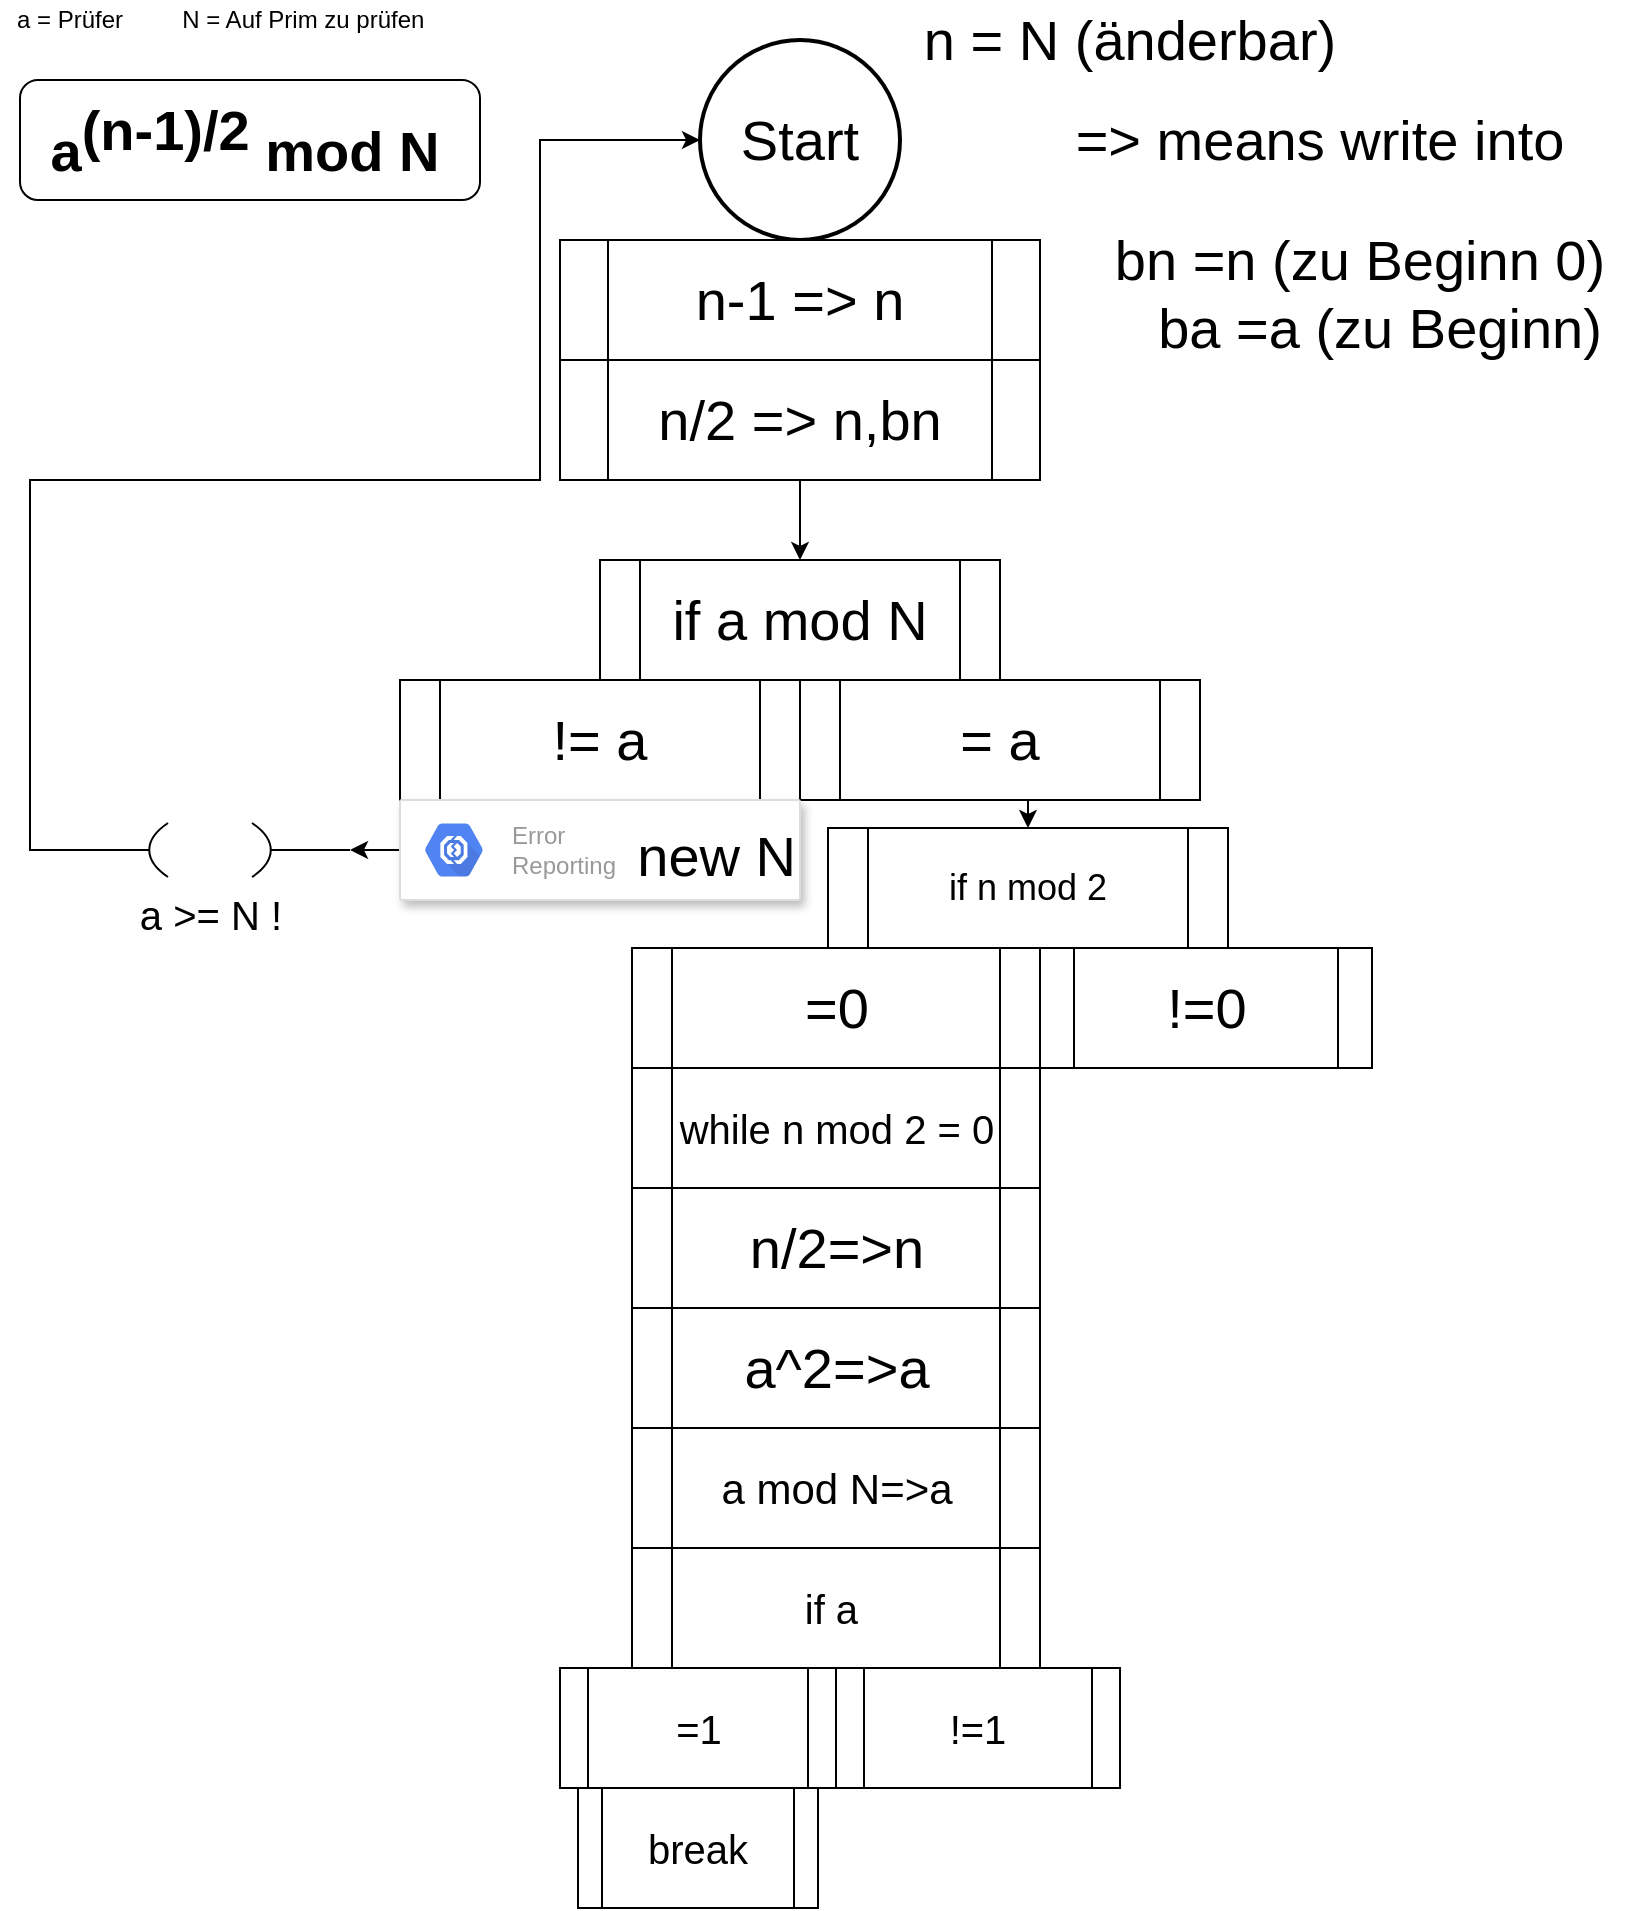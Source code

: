 <mxfile type="github" version="11.2.8" pages="1"><diagram id="zgwMHXzQ2P-QVubetHBE" name="Page-1"><mxGraphModel grid="1" shadow="0" math="0" pageHeight="1169" pageWidth="827" pageScale="1" page="1" fold="1" arrows="1" connect="1" tooltips="1" guides="1" gridSize="10" dy="746" dx="1408"><root><mxCell id="0"/><mxCell id="1" parent="0"/><mxCell id="0o_3q9o0OGSkOenmwoAs-1" value="a = Prüfer" parent="1" style="text;html=1;strokeColor=none;fillColor=none;align=center;verticalAlign=middle;whiteSpace=wrap;rounded=0;" vertex="1"><mxGeometry as="geometry" width="70" height="20"/></mxCell><mxCell id="0o_3q9o0OGSkOenmwoAs-4" value="&amp;nbsp;N = Auf Prim zu prüfen" parent="1" style="text;html=1;strokeColor=none;fillColor=none;align=center;verticalAlign=middle;whiteSpace=wrap;rounded=0;" vertex="1"><mxGeometry as="geometry" width="140" height="20" x="80"/></mxCell><mxCell id="0o_3q9o0OGSkOenmwoAs-5" value="" parent="1" style="rounded=1;whiteSpace=wrap;html=1;" vertex="1"><mxGeometry as="geometry" width="230" height="60" x="10" y="40"/></mxCell><mxCell id="0o_3q9o0OGSkOenmwoAs-6" value="a&lt;sup style=&quot;font-size: 28px&quot;&gt;(n-1)/2&lt;/sup&gt; mod N" parent="1" style="text;html=1;strokeColor=none;fillColor=none;align=center;verticalAlign=middle;whiteSpace=wrap;rounded=0;fontSize=28;fontStyle=1" vertex="1"><mxGeometry as="geometry" width="215" height="40" x="15" y="50"/></mxCell><mxCell id="0o_3q9o0OGSkOenmwoAs-7" value="Start" parent="1" style="strokeWidth=2;html=1;shape=mxgraph.flowchart.start_2;whiteSpace=wrap;fontSize=28;" vertex="1"><mxGeometry as="geometry" width="100" height="100" x="350" y="20"/></mxCell><mxCell id="0o_3q9o0OGSkOenmwoAs-17" value="n-1 =&amp;gt; n" parent="1" style="shape=process;whiteSpace=wrap;html=1;backgroundOutline=1;fontSize=28;" vertex="1"><mxGeometry as="geometry" width="240" height="60" x="280" y="120"/></mxCell><mxCell id="0o_3q9o0OGSkOenmwoAs-24" parent="1" style="edgeStyle=orthogonalEdgeStyle;rounded=0;orthogonalLoop=1;jettySize=auto;html=1;exitX=0.5;exitY=1;exitDx=0;exitDy=0;entryX=0.5;entryY=0;entryDx=0;entryDy=0;fontSize=28;" edge="1" source="0o_3q9o0OGSkOenmwoAs-19" target="0o_3q9o0OGSkOenmwoAs-22"><mxGeometry as="geometry" relative="1"/></mxCell><mxCell id="0o_3q9o0OGSkOenmwoAs-19" value="n/2 =&amp;gt; n,bn" parent="1" style="shape=process;whiteSpace=wrap;html=1;backgroundOutline=1;fontSize=28;" vertex="1"><mxGeometry as="geometry" width="240" height="60" x="280" y="180"/></mxCell><mxCell id="0o_3q9o0OGSkOenmwoAs-20" value="n = N (änderbar)" parent="1" style="text;html=1;strokeColor=none;fillColor=none;align=center;verticalAlign=middle;whiteSpace=wrap;rounded=0;fontSize=28;" vertex="1"><mxGeometry as="geometry" width="210" height="20" x="460" y="10"/></mxCell><mxCell id="0o_3q9o0OGSkOenmwoAs-22" value="if a mod N" parent="1" style="shape=process;whiteSpace=wrap;html=1;backgroundOutline=1;fontSize=28;" vertex="1"><mxGeometry as="geometry" width="200" height="60" x="300" y="280"/></mxCell><mxCell id="0o_3q9o0OGSkOenmwoAs-25" value="!= a" parent="1" style="shape=process;whiteSpace=wrap;html=1;backgroundOutline=1;fontSize=28;" vertex="1"><mxGeometry as="geometry" width="200" height="60" x="200" y="340"/></mxCell><mxCell id="OPWYqZOCJRMHsNp4jRga-1" parent="1" style="edgeStyle=orthogonalEdgeStyle;rounded=0;orthogonalLoop=1;jettySize=auto;html=1;exitX=0.5;exitY=1;exitDx=0;exitDy=0;entryX=0.5;entryY=0;entryDx=0;entryDy=0;" edge="1" source="0o_3q9o0OGSkOenmwoAs-27" target="0o_3q9o0OGSkOenmwoAs-37"><mxGeometry as="geometry" relative="1"/></mxCell><mxCell id="0o_3q9o0OGSkOenmwoAs-27" value="= a" parent="1" style="shape=process;whiteSpace=wrap;html=1;backgroundOutline=1;fontSize=28;" vertex="1"><mxGeometry as="geometry" width="200" height="60" x="400" y="340"/></mxCell><mxCell id="OPWYqZOCJRMHsNp4jRga-7" parent="1" style="edgeStyle=orthogonalEdgeStyle;rounded=0;orthogonalLoop=1;jettySize=auto;html=1;exitX=0;exitY=0.5;exitDx=0;exitDy=0;entryX=1;entryY=0.5;entryDx=0;entryDy=0;entryPerimeter=0;fontSize=20;" edge="1" source="0o_3q9o0OGSkOenmwoAs-28" target="OPWYqZOCJRMHsNp4jRga-3"><mxGeometry as="geometry" relative="1"/></mxCell><mxCell id="0o_3q9o0OGSkOenmwoAs-28" value="new N" parent="1" style="strokeColor=#dddddd;fillColor=#ffffff;shadow=1;strokeWidth=1;rounded=1;absoluteArcSize=1;arcSize=2;fontSize=28;align=right;" vertex="1"><mxGeometry as="geometry" width="200" height="50" x="200" y="400"/></mxCell><mxCell id="0o_3q9o0OGSkOenmwoAs-29" value="Error&#10;Reporting" parent="0o_3q9o0OGSkOenmwoAs-28" style="dashed=0;connectable=0;html=1;fillColor=#5184F3;strokeColor=none;shape=mxgraph.gcp2.hexIcon;prIcon=error_reporting;part=1;labelPosition=right;verticalLabelPosition=middle;align=left;verticalAlign=middle;spacingLeft=5;fontColor=#999999;fontSize=12;" vertex="1"><mxGeometry as="geometry" width="44" height="39" y="0.5" relative="1"><mxPoint as="offset" x="5" y="-19.5"/></mxGeometry></mxCell><mxCell id="0o_3q9o0OGSkOenmwoAs-36" value="=&amp;gt; means write into" parent="1" style="text;html=1;strokeColor=none;fillColor=none;align=center;verticalAlign=middle;whiteSpace=wrap;rounded=0;fontSize=28;" vertex="1"><mxGeometry as="geometry" width="260" height="20" x="530" y="60"/></mxCell><mxCell id="0o_3q9o0OGSkOenmwoAs-37" value="&lt;div align=&quot;center&quot; style=&quot;font-size: 18px&quot;&gt;if n mod 2&lt;/div&gt;" parent="1" style="shape=process;whiteSpace=wrap;html=1;backgroundOutline=1;fontSize=28;align=center;" vertex="1"><mxGeometry as="geometry" width="200" height="60" x="414" y="414"/></mxCell><mxCell id="0o_3q9o0OGSkOenmwoAs-38" value="bn =n (zu Beginn 0)" parent="1" style="text;html=1;strokeColor=none;fillColor=none;align=center;verticalAlign=middle;whiteSpace=wrap;rounded=0;fontSize=28;" vertex="1"><mxGeometry as="geometry" width="260" height="20" x="550" y="120"/></mxCell><mxCell id="0o_3q9o0OGSkOenmwoAs-39" value="&lt;div align=&quot;center&quot;&gt;=0&lt;/div&gt;" parent="1" style="shape=process;whiteSpace=wrap;html=1;backgroundOutline=1;fontSize=28;align=center;" vertex="1"><mxGeometry as="geometry" width="204" height="60" x="316" y="474"/></mxCell><mxCell id="0o_3q9o0OGSkOenmwoAs-40" value="&lt;div align=&quot;center&quot;&gt;!=0&lt;/div&gt;" parent="1" style="shape=process;whiteSpace=wrap;html=1;backgroundOutline=1;fontSize=28;align=center;" vertex="1"><mxGeometry as="geometry" width="166" height="60" x="520" y="474"/></mxCell><mxCell id="0o_3q9o0OGSkOenmwoAs-41" value="&lt;div align=&quot;center&quot;&gt;n/2=&amp;gt;n&lt;/div&gt;" parent="1" style="shape=process;whiteSpace=wrap;html=1;backgroundOutline=1;fontSize=28;align=center;" vertex="1"><mxGeometry as="geometry" width="204" height="60" x="316" y="594"/></mxCell><mxCell id="0o_3q9o0OGSkOenmwoAs-42" value="&lt;div align=&quot;center&quot;&gt;a^2=&amp;gt;a&lt;/div&gt;" parent="1" style="shape=process;whiteSpace=wrap;html=1;backgroundOutline=1;fontSize=28;align=center;" vertex="1"><mxGeometry as="geometry" width="204" height="60" x="316" y="654"/></mxCell><mxCell id="0o_3q9o0OGSkOenmwoAs-43" value="ba =a (zu Beginn)" parent="1" style="text;html=1;strokeColor=none;fillColor=none;align=center;verticalAlign=middle;whiteSpace=wrap;rounded=0;fontSize=28;" vertex="1"><mxGeometry as="geometry" width="260" height="20" x="560" y="154"/></mxCell><mxCell id="0o_3q9o0OGSkOenmwoAs-44" value="&lt;div align=&quot;center&quot; style=&quot;font-size: 21px&quot;&gt;a mod N=&amp;gt;a&lt;/div&gt;" parent="1" style="shape=process;whiteSpace=wrap;html=1;backgroundOutline=1;fontSize=21;align=center;" vertex="1"><mxGeometry as="geometry" width="204" height="60" x="316" y="714"/></mxCell><mxCell id="OPWYqZOCJRMHsNp4jRga-2" value="while n mod 2 = 0" parent="1" style="shape=process;whiteSpace=wrap;html=1;backgroundOutline=1;fontSize=20;" vertex="1"><mxGeometry as="geometry" width="204" height="60" x="316" y="534"/></mxCell><mxCell id="OPWYqZOCJRMHsNp4jRga-8" parent="1" style="edgeStyle=orthogonalEdgeStyle;rounded=0;orthogonalLoop=1;jettySize=auto;html=1;exitX=0;exitY=0.5;exitDx=0;exitDy=0;exitPerimeter=0;entryX=0;entryY=0.5;entryDx=0;entryDy=0;entryPerimeter=0;fontSize=20;" edge="1" source="OPWYqZOCJRMHsNp4jRga-3" target="0o_3q9o0OGSkOenmwoAs-7"><mxGeometry as="geometry" relative="1"><Array as="points"><mxPoint x="15" y="425"/><mxPoint x="15" y="240"/><mxPoint x="270" y="240"/><mxPoint x="270" y="70"/></Array></mxGeometry></mxCell><mxCell id="OPWYqZOCJRMHsNp4jRga-3" value="a &amp;gt;= N !" parent="1" style="pointerEvents=1;verticalLabelPosition=bottom;shadow=0;dashed=0;align=center;fillColor=#ffffff;html=1;verticalAlign=top;strokeWidth=1;shape=mxgraph.electrical.plc_ladder.output_1;fontSize=20;" vertex="1"><mxGeometry as="geometry" width="140" height="27" x="35" y="411.5"/></mxCell><mxCell id="OPWYqZOCJRMHsNp4jRga-9" value="if a&amp;nbsp;" parent="1" style="shape=process;whiteSpace=wrap;html=1;backgroundOutline=1;fontSize=20;" vertex="1"><mxGeometry as="geometry" width="204" height="60" x="316" y="774"/></mxCell><mxCell id="OPWYqZOCJRMHsNp4jRga-10" value="=1" parent="1" style="shape=process;whiteSpace=wrap;html=1;backgroundOutline=1;fontSize=20;" vertex="1"><mxGeometry as="geometry" width="138" height="60" x="280" y="834"/></mxCell><mxCell id="OPWYqZOCJRMHsNp4jRga-11" value="!=1" parent="1" style="shape=process;whiteSpace=wrap;html=1;backgroundOutline=1;fontSize=20;" vertex="1"><mxGeometry as="geometry" width="142" height="60" x="418" y="834"/></mxCell><mxCell id="OPWYqZOCJRMHsNp4jRga-12" value="break" parent="1" style="shape=process;whiteSpace=wrap;html=1;backgroundOutline=1;fontSize=20;" vertex="1"><mxGeometry as="geometry" width="120" height="60" x="289" y="894"/></mxCell></root></mxGraphModel></diagram></mxfile>